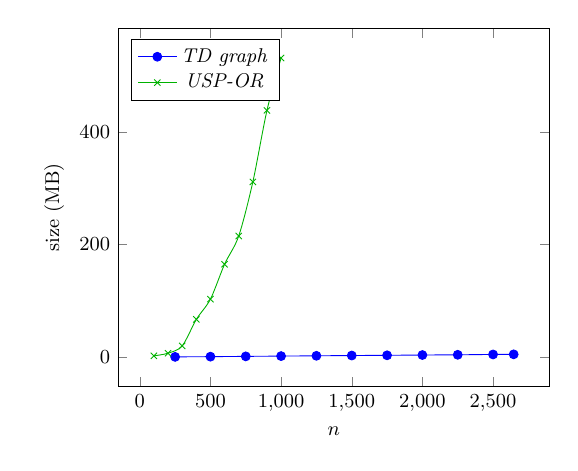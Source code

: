 \tikzstyle{textstyle}=[font=\fontsize{9}{9}\selectfont]
\begin{tikzpicture}[textstyle, scale=0.8]
    \begin{axis}[
        xlabel={$n$},
        ylabel={size (MB)},
		legend pos=north west
        ]
        
    \addplot[smooth,mark=*,color=blue, solid] plot coordinates {
		(250,0.5)
		(500,0.9)
		(750,1.4)
		(1000,1.9)
		(1250,2.4)
		(1500,2.9)
		(1750,3.3)
		(2000,3.8)
		(2250,4.2)
		(2500,4.8)
		(2646,5)
    };
    \addlegendentry{\textit{TD graph}}
    
    \addplot[smooth,mark=x,color=green!70!black, solid] plot coordinates {
		(100,2.4)
		(200,7)
		(300,20)
		(400,67)
		(500,103)
		(600,165)
		(700,215)
		(800,311)
		(900,438)
		(1000,531)
    };
    \addlegendentry{\textit{USP-OR}}
    
    \end{axis}
\end{tikzpicture}
